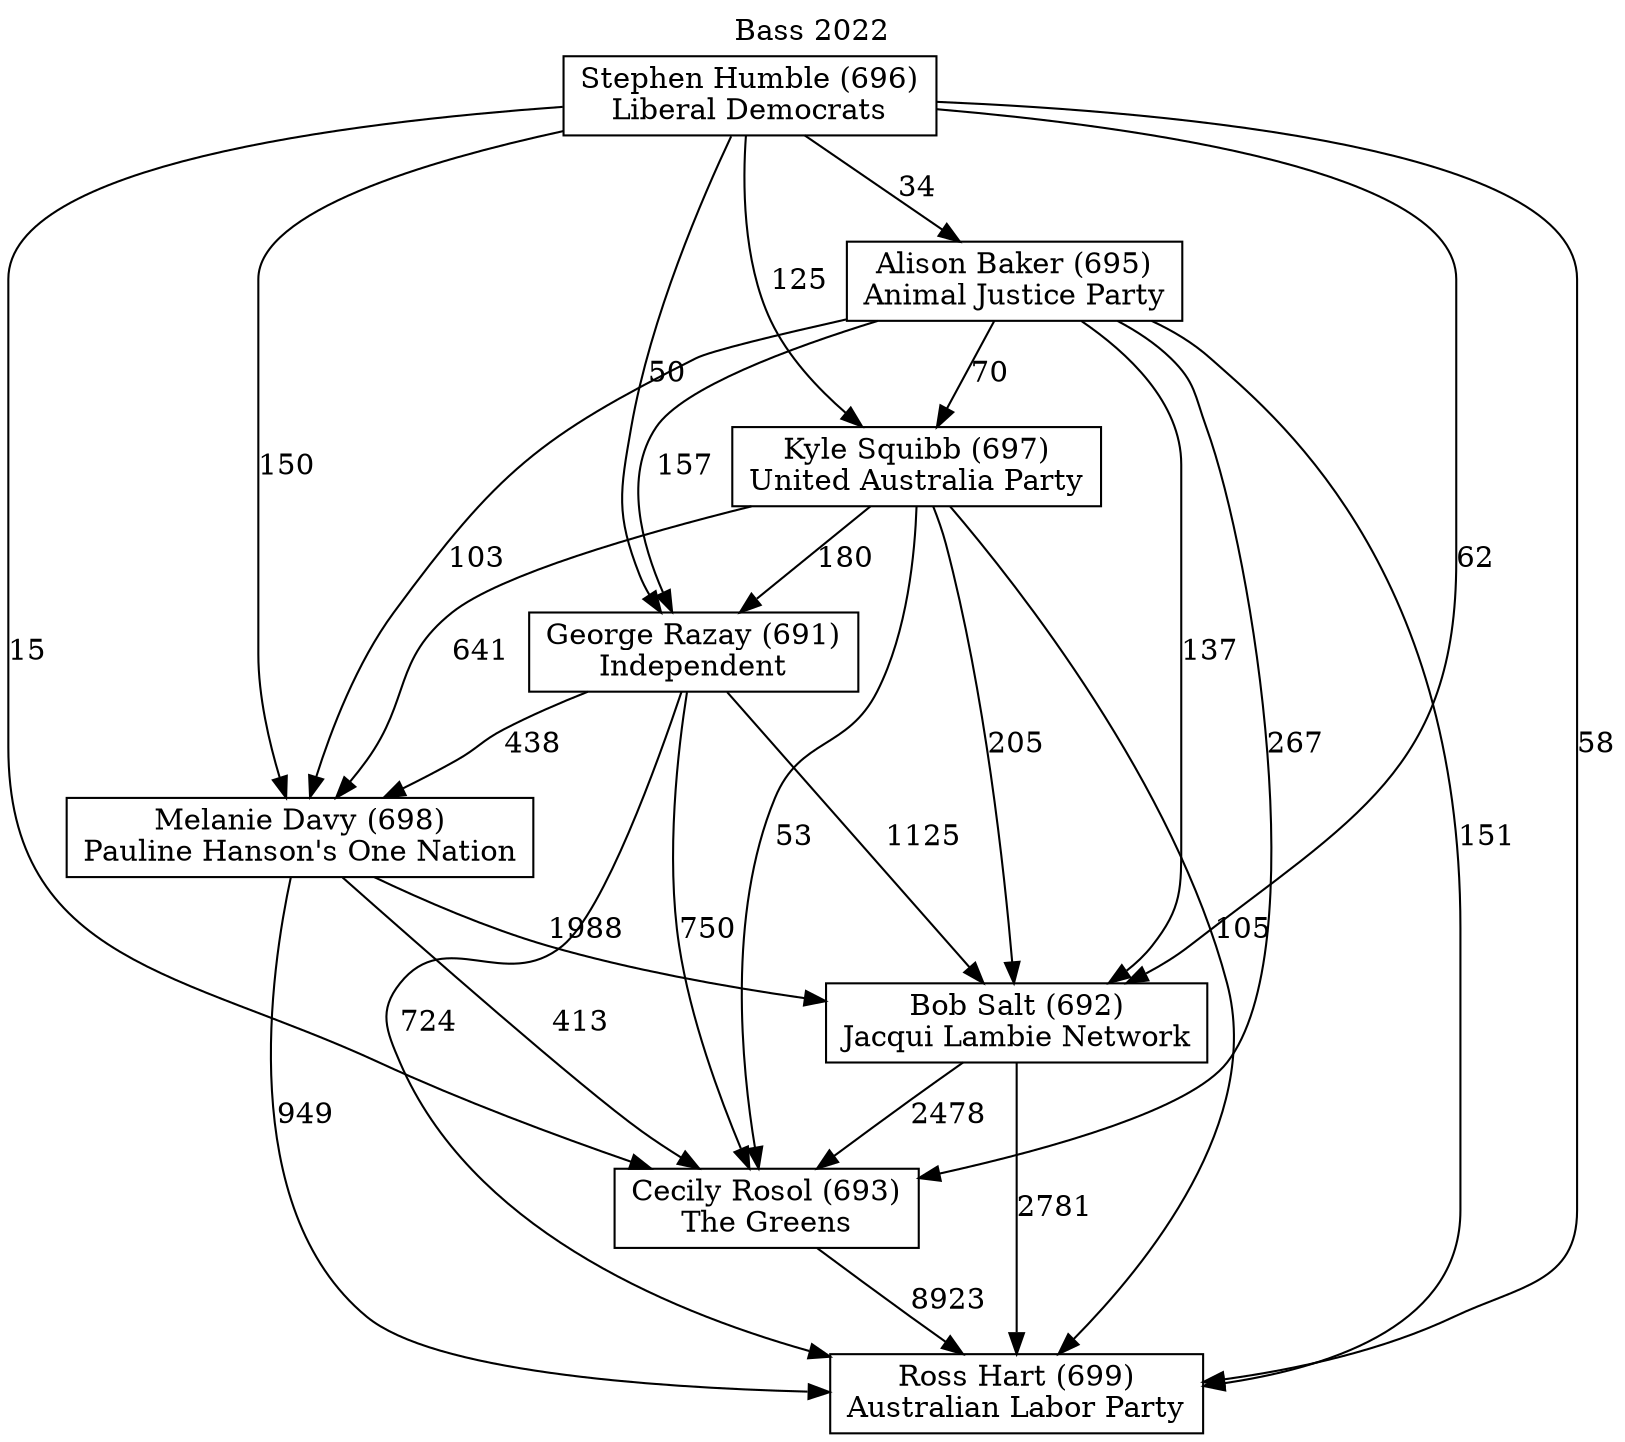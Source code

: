 // House preference flow
digraph "Ross Hart (699)_Bass_2022" {
	graph [label="Bass 2022" labelloc=t mclimit=10]
	node [shape=box]
	"Ross Hart (699)" [label="Ross Hart (699)
Australian Labor Party"]
	"Cecily Rosol (693)" [label="Cecily Rosol (693)
The Greens"]
	"Bob Salt (692)" [label="Bob Salt (692)
Jacqui Lambie Network"]
	"Melanie Davy (698)" [label="Melanie Davy (698)
Pauline Hanson's One Nation"]
	"George Razay (691)" [label="George Razay (691)
Independent"]
	"Kyle Squibb (697)" [label="Kyle Squibb (697)
United Australia Party"]
	"Alison Baker (695)" [label="Alison Baker (695)
Animal Justice Party"]
	"Stephen Humble (696)" [label="Stephen Humble (696)
Liberal Democrats"]
	"Cecily Rosol (693)" -> "Ross Hart (699)" [label=8923]
	"Bob Salt (692)" -> "Cecily Rosol (693)" [label=2478]
	"Melanie Davy (698)" -> "Bob Salt (692)" [label=1988]
	"George Razay (691)" -> "Melanie Davy (698)" [label=438]
	"Kyle Squibb (697)" -> "George Razay (691)" [label=180]
	"Alison Baker (695)" -> "Kyle Squibb (697)" [label=70]
	"Stephen Humble (696)" -> "Alison Baker (695)" [label=34]
	"Bob Salt (692)" -> "Ross Hart (699)" [label=2781]
	"Melanie Davy (698)" -> "Ross Hart (699)" [label=949]
	"George Razay (691)" -> "Ross Hart (699)" [label=724]
	"Kyle Squibb (697)" -> "Ross Hart (699)" [label=105]
	"Alison Baker (695)" -> "Ross Hart (699)" [label=151]
	"Stephen Humble (696)" -> "Ross Hart (699)" [label=58]
	"Stephen Humble (696)" -> "Kyle Squibb (697)" [label=125]
	"Alison Baker (695)" -> "George Razay (691)" [label=157]
	"Stephen Humble (696)" -> "George Razay (691)" [label=50]
	"Kyle Squibb (697)" -> "Melanie Davy (698)" [label=641]
	"Alison Baker (695)" -> "Melanie Davy (698)" [label=103]
	"Stephen Humble (696)" -> "Melanie Davy (698)" [label=150]
	"George Razay (691)" -> "Bob Salt (692)" [label=1125]
	"Kyle Squibb (697)" -> "Bob Salt (692)" [label=205]
	"Alison Baker (695)" -> "Bob Salt (692)" [label=137]
	"Stephen Humble (696)" -> "Bob Salt (692)" [label=62]
	"Melanie Davy (698)" -> "Cecily Rosol (693)" [label=413]
	"George Razay (691)" -> "Cecily Rosol (693)" [label=750]
	"Kyle Squibb (697)" -> "Cecily Rosol (693)" [label=53]
	"Alison Baker (695)" -> "Cecily Rosol (693)" [label=267]
	"Stephen Humble (696)" -> "Cecily Rosol (693)" [label=15]
}
